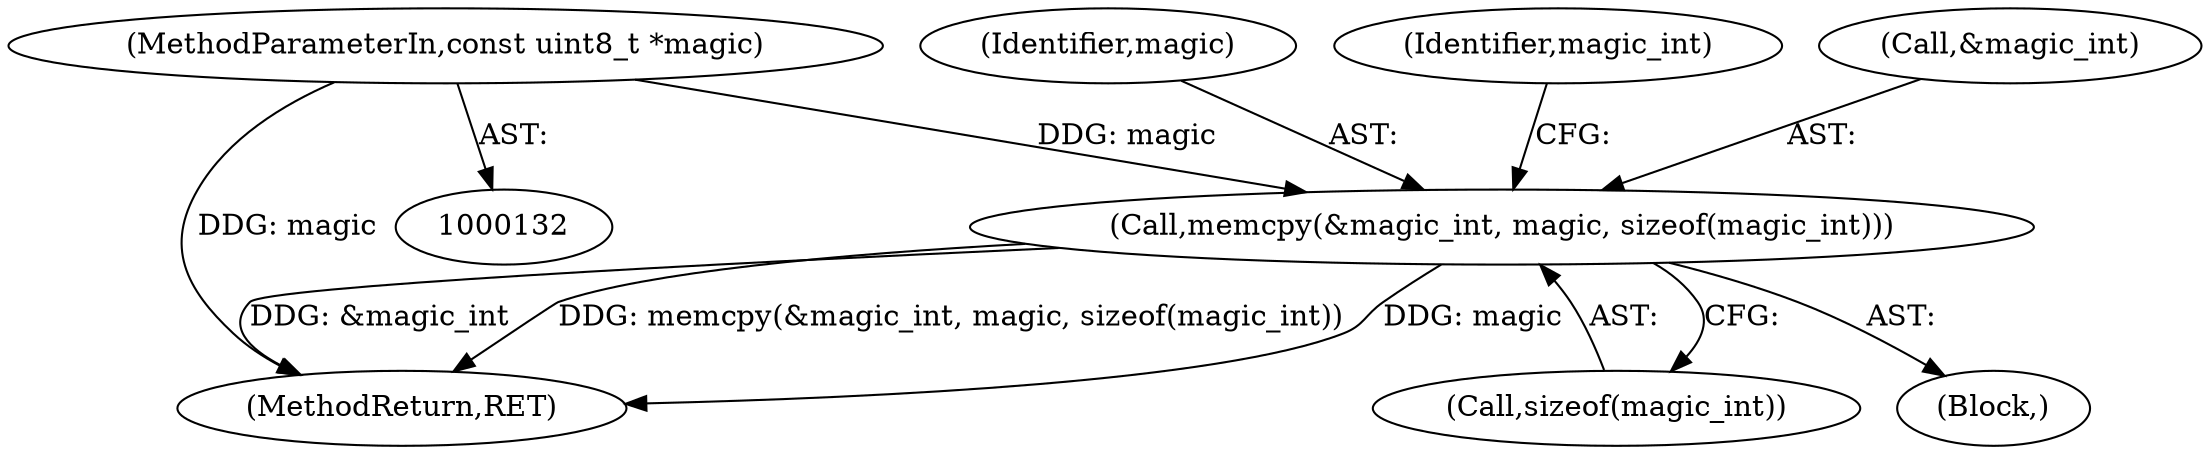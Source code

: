 digraph "0_libpcap_a5a36d9e82dde7265e38fe1f87b7f11c461c29f6@API" {
"1000158" [label="(Call,memcpy(&magic_int, magic, sizeof(magic_int)))"];
"1000133" [label="(MethodParameterIn,const uint8_t *magic)"];
"1000133" [label="(MethodParameterIn,const uint8_t *magic)"];
"1000161" [label="(Identifier,magic)"];
"1000162" [label="(Call,sizeof(magic_int))"];
"1000709" [label="(MethodReturn,RET)"];
"1000138" [label="(Block,)"];
"1000166" [label="(Identifier,magic_int)"];
"1000159" [label="(Call,&magic_int)"];
"1000158" [label="(Call,memcpy(&magic_int, magic, sizeof(magic_int)))"];
"1000158" -> "1000138"  [label="AST: "];
"1000158" -> "1000162"  [label="CFG: "];
"1000159" -> "1000158"  [label="AST: "];
"1000161" -> "1000158"  [label="AST: "];
"1000162" -> "1000158"  [label="AST: "];
"1000166" -> "1000158"  [label="CFG: "];
"1000158" -> "1000709"  [label="DDG: &magic_int"];
"1000158" -> "1000709"  [label="DDG: memcpy(&magic_int, magic, sizeof(magic_int))"];
"1000158" -> "1000709"  [label="DDG: magic"];
"1000133" -> "1000158"  [label="DDG: magic"];
"1000133" -> "1000132"  [label="AST: "];
"1000133" -> "1000709"  [label="DDG: magic"];
}
